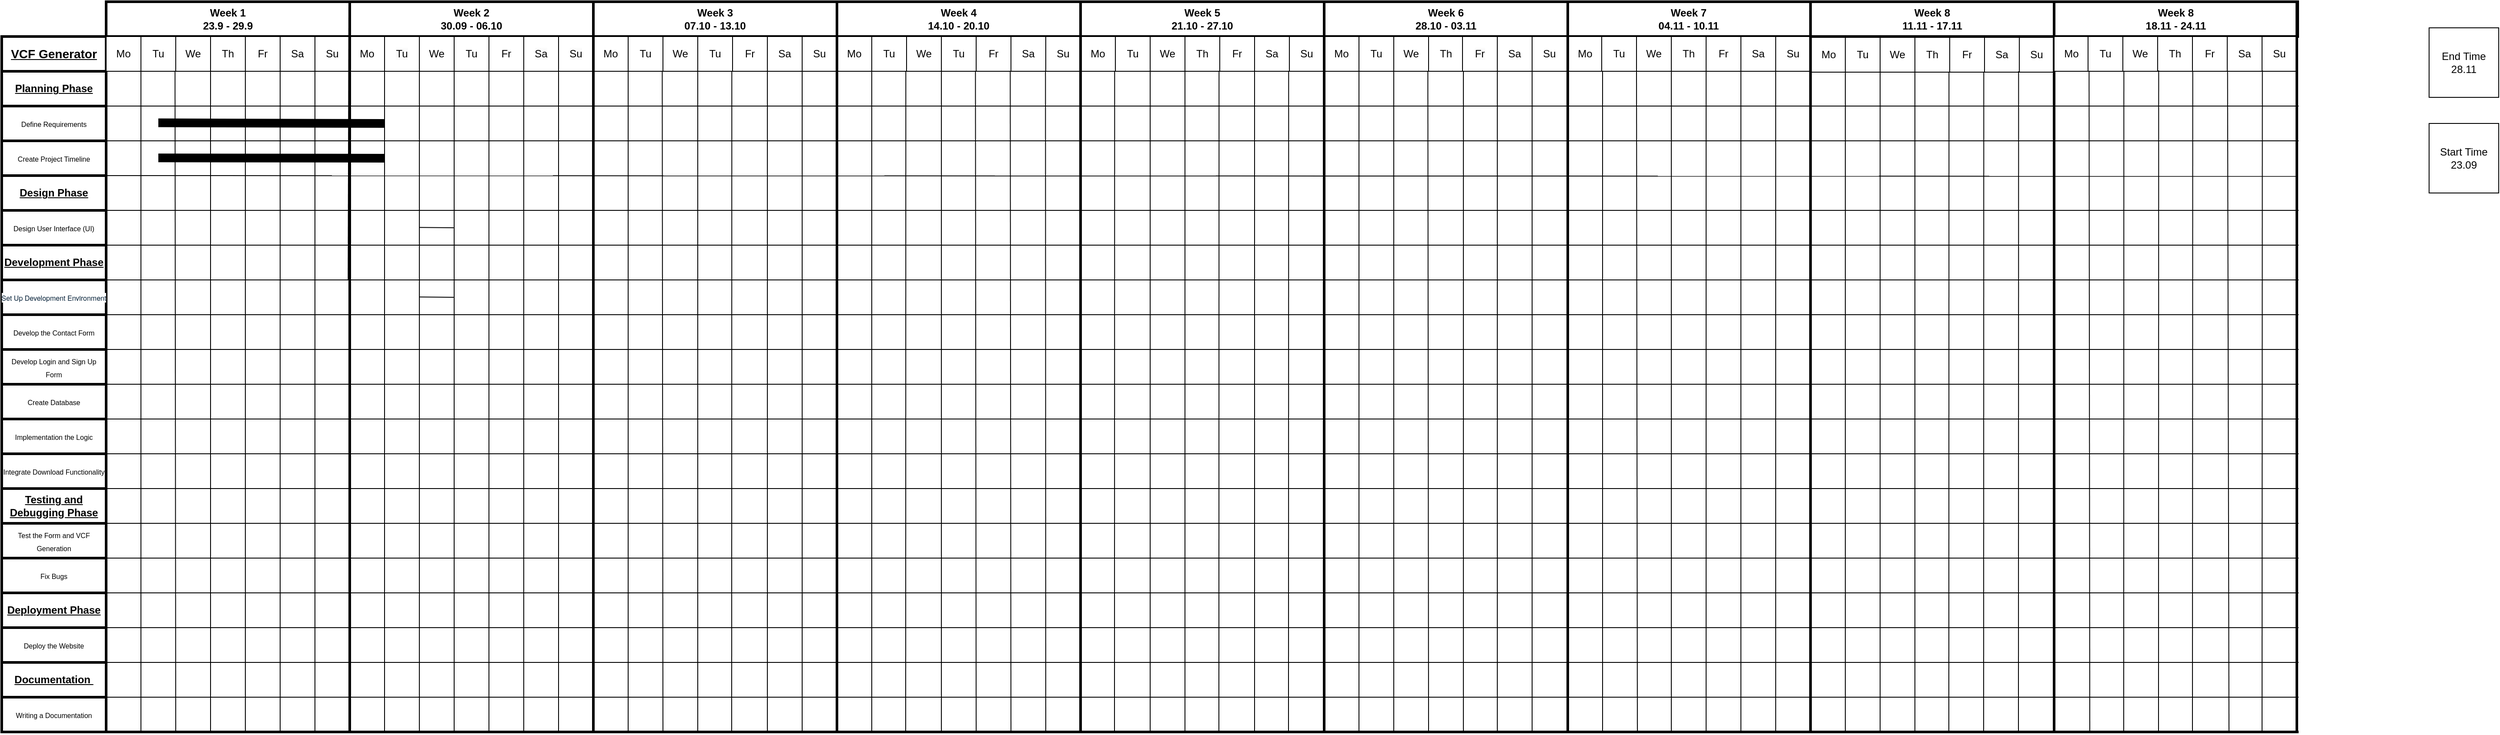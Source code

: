 <mxfile version="24.7.17">
  <diagram name="Seite-1" id="4hVkLUTrtvRtAOiwKSZ2">
    <mxGraphModel dx="1062" dy="578" grid="1" gridSize="10" guides="1" tooltips="1" connect="1" arrows="1" fold="1" page="1" pageScale="1" pageWidth="827" pageHeight="1169" math="0" shadow="0">
      <root>
        <mxCell id="0" />
        <mxCell id="1" parent="0" />
        <mxCell id="9hvRfSDIdng7qgmBZlXO-1" value="&lt;b&gt;&lt;u&gt;&lt;font style=&quot;font-size: 14px;&quot;&gt;VCF Generator&lt;/font&gt;&lt;/u&gt;&lt;/b&gt;" style="rounded=0;whiteSpace=wrap;html=1;strokeWidth=3;" parent="1" vertex="1">
          <mxGeometry x="40" y="120" width="120" height="40" as="geometry" />
        </mxCell>
        <mxCell id="9hvRfSDIdng7qgmBZlXO-2" value="&lt;b&gt;&lt;u&gt;Planning Phase&lt;/u&gt;&lt;/b&gt;" style="rounded=0;whiteSpace=wrap;html=1;strokeWidth=3;" parent="1" vertex="1">
          <mxGeometry x="40" y="160" width="120" height="40" as="geometry" />
        </mxCell>
        <mxCell id="9hvRfSDIdng7qgmBZlXO-3" value="&lt;font style=&quot;font-size: 8px;&quot;&gt;Define Requirements&lt;/font&gt;" style="rounded=0;whiteSpace=wrap;html=1;strokeWidth=3;" parent="1" vertex="1">
          <mxGeometry x="40" y="200" width="120" height="40" as="geometry" />
        </mxCell>
        <mxCell id="9hvRfSDIdng7qgmBZlXO-4" value="&lt;font style=&quot;font-size: 8px;&quot;&gt;Create Project Timeline&lt;/font&gt;" style="rounded=0;whiteSpace=wrap;html=1;strokeWidth=3;" parent="1" vertex="1">
          <mxGeometry x="40" y="240" width="120" height="40" as="geometry" />
        </mxCell>
        <mxCell id="9hvRfSDIdng7qgmBZlXO-7" value="&lt;b&gt;Week 1&lt;/b&gt;&lt;div&gt;&lt;b&gt;23.9 - 29.9&lt;/b&gt;&lt;/div&gt;" style="rounded=0;whiteSpace=wrap;html=1;strokeWidth=3;" parent="1" vertex="1">
          <mxGeometry x="160" y="80" width="280" height="40" as="geometry" />
        </mxCell>
        <mxCell id="9hvRfSDIdng7qgmBZlXO-10" value="Mo" style="rounded=0;whiteSpace=wrap;html=1;" parent="1" vertex="1">
          <mxGeometry x="160" y="120" width="40" height="40" as="geometry" />
        </mxCell>
        <mxCell id="9hvRfSDIdng7qgmBZlXO-13" value="&lt;b&gt;Week 3&lt;/b&gt;&lt;div&gt;&lt;b&gt;07.10 - 13.10&lt;/b&gt;&lt;/div&gt;" style="rounded=0;whiteSpace=wrap;html=1;strokeWidth=3;" parent="1" vertex="1">
          <mxGeometry x="720" y="80" width="280" height="40" as="geometry" />
        </mxCell>
        <mxCell id="9hvRfSDIdng7qgmBZlXO-14" value="&lt;b&gt;Week 2&lt;/b&gt;&lt;div&gt;&lt;b&gt;30.09 - 06.10&lt;/b&gt;&lt;/div&gt;" style="rounded=0;whiteSpace=wrap;html=1;strokeWidth=3;" parent="1" vertex="1">
          <mxGeometry x="440" y="80" width="280" height="40" as="geometry" />
        </mxCell>
        <mxCell id="9hvRfSDIdng7qgmBZlXO-15" value="&lt;b&gt;Week 7&lt;/b&gt;&lt;div&gt;&lt;b&gt;04.11 - 10.11&lt;/b&gt;&lt;/div&gt;" style="rounded=0;whiteSpace=wrap;html=1;strokeWidth=3;" parent="1" vertex="1">
          <mxGeometry x="1839" y="80" width="280" height="40" as="geometry" />
        </mxCell>
        <mxCell id="9hvRfSDIdng7qgmBZlXO-16" value="&lt;b&gt;Week 6&lt;/b&gt;&lt;div&gt;&lt;b&gt;28.10 - 03.11&lt;/b&gt;&lt;/div&gt;" style="rounded=0;whiteSpace=wrap;html=1;strokeWidth=3;" parent="1" vertex="1">
          <mxGeometry x="1560" y="80" width="280" height="40" as="geometry" />
        </mxCell>
        <mxCell id="9hvRfSDIdng7qgmBZlXO-17" value="&lt;b&gt;Week 4&lt;/b&gt;&lt;div&gt;&lt;b&gt;14.10 - 20.10&lt;/b&gt;&lt;/div&gt;" style="rounded=0;whiteSpace=wrap;html=1;strokeWidth=3;" parent="1" vertex="1">
          <mxGeometry x="1000" y="80" width="280" height="40" as="geometry" />
        </mxCell>
        <mxCell id="9hvRfSDIdng7qgmBZlXO-18" value="&lt;b&gt;Week 5&lt;/b&gt;&lt;div&gt;&lt;b&gt;21.10 - 27.10&lt;/b&gt;&lt;/div&gt;" style="rounded=0;whiteSpace=wrap;html=1;strokeWidth=3;" parent="1" vertex="1">
          <mxGeometry x="1280" y="80" width="280" height="40" as="geometry" />
        </mxCell>
        <mxCell id="9hvRfSDIdng7qgmBZlXO-19" value="Tu" style="rounded=0;whiteSpace=wrap;html=1;" parent="1" vertex="1">
          <mxGeometry x="200" y="120" width="40" height="40" as="geometry" />
        </mxCell>
        <mxCell id="9hvRfSDIdng7qgmBZlXO-20" value="Fr" style="rounded=0;whiteSpace=wrap;html=1;" parent="1" vertex="1">
          <mxGeometry x="320" y="120" width="40" height="40" as="geometry" />
        </mxCell>
        <mxCell id="9hvRfSDIdng7qgmBZlXO-21" value="Mo" style="rounded=0;whiteSpace=wrap;html=1;" parent="1" vertex="1">
          <mxGeometry x="440" y="120" width="40" height="40" as="geometry" />
        </mxCell>
        <mxCell id="9hvRfSDIdng7qgmBZlXO-22" value="&lt;span style=&quot;color: rgb(0, 0, 0); font-family: Helvetica; font-size: 12px; font-style: normal; font-variant-ligatures: normal; font-variant-caps: normal; font-weight: 400; letter-spacing: normal; orphans: 2; text-align: center; text-indent: 0px; text-transform: none; widows: 2; word-spacing: 0px; -webkit-text-stroke-width: 0px; white-space: normal; background-color: rgb(251, 251, 251); text-decoration-thickness: initial; text-decoration-style: initial; text-decoration-color: initial; display: inline !important; float: none;&quot;&gt;Tu&lt;/span&gt;" style="rounded=0;whiteSpace=wrap;html=1;" parent="1" vertex="1">
          <mxGeometry x="480" y="120" width="40" height="40" as="geometry" />
        </mxCell>
        <mxCell id="9hvRfSDIdng7qgmBZlXO-23" value="We" style="rounded=0;whiteSpace=wrap;html=1;" parent="1" vertex="1">
          <mxGeometry x="520" y="120" width="40" height="40" as="geometry" />
        </mxCell>
        <mxCell id="9hvRfSDIdng7qgmBZlXO-24" value="Tu" style="rounded=0;whiteSpace=wrap;html=1;" parent="1" vertex="1">
          <mxGeometry x="560" y="120" width="40" height="40" as="geometry" />
        </mxCell>
        <mxCell id="9hvRfSDIdng7qgmBZlXO-25" value="Fr" style="rounded=0;whiteSpace=wrap;html=1;" parent="1" vertex="1">
          <mxGeometry x="600" y="120" width="40" height="40" as="geometry" />
        </mxCell>
        <mxCell id="9hvRfSDIdng7qgmBZlXO-26" value="&lt;span style=&quot;color: rgb(0, 0, 0); font-family: Helvetica; font-size: 12px; font-style: normal; font-variant-ligatures: normal; font-variant-caps: normal; font-weight: 400; letter-spacing: normal; orphans: 2; text-align: center; text-indent: 0px; text-transform: none; widows: 2; word-spacing: 0px; -webkit-text-stroke-width: 0px; white-space: normal; background-color: rgb(251, 251, 251); text-decoration-thickness: initial; text-decoration-style: initial; text-decoration-color: initial; display: inline !important; float: none;&quot;&gt;Sa&lt;/span&gt;" style="rounded=0;whiteSpace=wrap;html=1;" parent="1" vertex="1">
          <mxGeometry x="640" y="120" width="40" height="40" as="geometry" />
        </mxCell>
        <mxCell id="9hvRfSDIdng7qgmBZlXO-27" value="&lt;span style=&quot;color: rgb(0, 0, 0); font-family: Helvetica; font-size: 12px; font-style: normal; font-variant-ligatures: normal; font-variant-caps: normal; font-weight: 400; letter-spacing: normal; orphans: 2; text-align: center; text-indent: 0px; text-transform: none; widows: 2; word-spacing: 0px; -webkit-text-stroke-width: 0px; white-space: normal; background-color: rgb(251, 251, 251); text-decoration-thickness: initial; text-decoration-style: initial; text-decoration-color: initial; display: inline !important; float: none;&quot;&gt;Su&lt;/span&gt;" style="rounded=0;whiteSpace=wrap;html=1;" parent="1" vertex="1">
          <mxGeometry x="680" y="120" width="40" height="40" as="geometry" />
        </mxCell>
        <mxCell id="9hvRfSDIdng7qgmBZlXO-28" value="Mo" style="rounded=0;whiteSpace=wrap;html=1;" parent="1" vertex="1">
          <mxGeometry x="720" y="120" width="40" height="40" as="geometry" />
        </mxCell>
        <mxCell id="9hvRfSDIdng7qgmBZlXO-29" value="We" style="rounded=0;whiteSpace=wrap;html=1;" parent="1" vertex="1">
          <mxGeometry x="800" y="120" width="40" height="40" as="geometry" />
        </mxCell>
        <mxCell id="9hvRfSDIdng7qgmBZlXO-30" value="Tu" style="rounded=0;whiteSpace=wrap;html=1;" parent="1" vertex="1">
          <mxGeometry x="760" y="120" width="40" height="40" as="geometry" />
        </mxCell>
        <mxCell id="9hvRfSDIdng7qgmBZlXO-31" value="Tu" style="rounded=0;whiteSpace=wrap;html=1;" parent="1" vertex="1">
          <mxGeometry x="840" y="120" width="40" height="40" as="geometry" />
        </mxCell>
        <mxCell id="9hvRfSDIdng7qgmBZlXO-32" value="Fr" style="rounded=0;whiteSpace=wrap;html=1;" parent="1" vertex="1">
          <mxGeometry x="880" y="120" width="40" height="40" as="geometry" />
        </mxCell>
        <mxCell id="9hvRfSDIdng7qgmBZlXO-33" value="Sa" style="rounded=0;whiteSpace=wrap;html=1;" parent="1" vertex="1">
          <mxGeometry x="920" y="120" width="40" height="40" as="geometry" />
        </mxCell>
        <mxCell id="9hvRfSDIdng7qgmBZlXO-34" value="Su" style="rounded=0;whiteSpace=wrap;html=1;" parent="1" vertex="1">
          <mxGeometry x="960" y="120" width="40" height="40" as="geometry" />
        </mxCell>
        <mxCell id="9hvRfSDIdng7qgmBZlXO-52" value="Th" style="rounded=0;whiteSpace=wrap;html=1;" parent="1" vertex="1">
          <mxGeometry x="280" y="120" width="40" height="40" as="geometry" />
        </mxCell>
        <mxCell id="9hvRfSDIdng7qgmBZlXO-53" value="We" style="rounded=0;whiteSpace=wrap;html=1;" parent="1" vertex="1">
          <mxGeometry x="240" y="120" width="40" height="40" as="geometry" />
        </mxCell>
        <mxCell id="9hvRfSDIdng7qgmBZlXO-54" value="Sa" style="rounded=0;whiteSpace=wrap;html=1;" parent="1" vertex="1">
          <mxGeometry x="360" y="120" width="40" height="40" as="geometry" />
        </mxCell>
        <mxCell id="9hvRfSDIdng7qgmBZlXO-55" value="Su" style="rounded=0;whiteSpace=wrap;html=1;" parent="1" vertex="1">
          <mxGeometry x="400" y="120" width="40" height="40" as="geometry" />
        </mxCell>
        <mxCell id="9hvRfSDIdng7qgmBZlXO-73" value="Th" style="rounded=0;whiteSpace=wrap;html=1;" parent="1" vertex="1">
          <mxGeometry x="1400" y="120" width="40" height="40" as="geometry" />
        </mxCell>
        <mxCell id="9hvRfSDIdng7qgmBZlXO-74" value="Su" style="rounded=0;whiteSpace=wrap;html=1;" parent="1" vertex="1">
          <mxGeometry x="1520" y="120" width="40" height="40" as="geometry" />
        </mxCell>
        <mxCell id="9hvRfSDIdng7qgmBZlXO-75" value="Mo" style="rounded=0;whiteSpace=wrap;html=1;" parent="1" vertex="1">
          <mxGeometry x="1560" y="120" width="40" height="40" as="geometry" />
        </mxCell>
        <mxCell id="9hvRfSDIdng7qgmBZlXO-76" value="Tu" style="rounded=0;whiteSpace=wrap;html=1;" parent="1" vertex="1">
          <mxGeometry x="1600" y="120" width="40" height="40" as="geometry" />
        </mxCell>
        <mxCell id="9hvRfSDIdng7qgmBZlXO-77" value="We" style="rounded=0;whiteSpace=wrap;html=1;" parent="1" vertex="1">
          <mxGeometry x="1640" y="120" width="40" height="40" as="geometry" />
        </mxCell>
        <mxCell id="9hvRfSDIdng7qgmBZlXO-78" value="Th" style="rounded=0;whiteSpace=wrap;html=1;" parent="1" vertex="1">
          <mxGeometry x="1680" y="120" width="40" height="40" as="geometry" />
        </mxCell>
        <mxCell id="9hvRfSDIdng7qgmBZlXO-79" value="&lt;span style=&quot;color: rgb(0, 0, 0); font-family: Helvetica; font-size: 12px; font-style: normal; font-variant-ligatures: normal; font-variant-caps: normal; font-weight: 400; letter-spacing: normal; orphans: 2; text-align: center; text-indent: 0px; text-transform: none; widows: 2; word-spacing: 0px; -webkit-text-stroke-width: 0px; white-space: normal; background-color: rgb(251, 251, 251); text-decoration-thickness: initial; text-decoration-style: initial; text-decoration-color: initial; display: inline !important; float: none;&quot;&gt;Fr&lt;/span&gt;" style="rounded=0;whiteSpace=wrap;html=1;" parent="1" vertex="1">
          <mxGeometry x="1719" y="120" width="40" height="40" as="geometry" />
        </mxCell>
        <mxCell id="9hvRfSDIdng7qgmBZlXO-80" value="Sa" style="rounded=0;whiteSpace=wrap;html=1;" parent="1" vertex="1">
          <mxGeometry x="1759" y="120" width="40" height="40" as="geometry" />
        </mxCell>
        <mxCell id="9hvRfSDIdng7qgmBZlXO-81" value="Su" style="rounded=0;whiteSpace=wrap;html=1;" parent="1" vertex="1">
          <mxGeometry x="1799" y="120" width="40" height="40" as="geometry" />
        </mxCell>
        <mxCell id="9hvRfSDIdng7qgmBZlXO-82" value="Mo" style="rounded=0;whiteSpace=wrap;html=1;" parent="1" vertex="1">
          <mxGeometry x="1840" y="120" width="40" height="40" as="geometry" />
        </mxCell>
        <mxCell id="9hvRfSDIdng7qgmBZlXO-83" value="Tu" style="rounded=0;whiteSpace=wrap;html=1;" parent="1" vertex="1">
          <mxGeometry x="1879" y="120" width="40" height="40" as="geometry" />
        </mxCell>
        <mxCell id="9hvRfSDIdng7qgmBZlXO-84" value="We" style="rounded=0;whiteSpace=wrap;html=1;" parent="1" vertex="1">
          <mxGeometry x="1919" y="120" width="40" height="40" as="geometry" />
        </mxCell>
        <mxCell id="9hvRfSDIdng7qgmBZlXO-85" value="Th" style="rounded=0;whiteSpace=wrap;html=1;" parent="1" vertex="1">
          <mxGeometry x="1959" y="120" width="40" height="40" as="geometry" />
        </mxCell>
        <mxCell id="9hvRfSDIdng7qgmBZlXO-86" value="Fr" style="rounded=0;whiteSpace=wrap;html=1;" parent="1" vertex="1">
          <mxGeometry x="1999" y="120" width="40" height="40" as="geometry" />
        </mxCell>
        <mxCell id="9hvRfSDIdng7qgmBZlXO-87" value="Sa" style="rounded=0;whiteSpace=wrap;html=1;" parent="1" vertex="1">
          <mxGeometry x="2039" y="120" width="40" height="40" as="geometry" />
        </mxCell>
        <mxCell id="9hvRfSDIdng7qgmBZlXO-88" value="Su" style="rounded=0;whiteSpace=wrap;html=1;" parent="1" vertex="1">
          <mxGeometry x="2079" y="120" width="40" height="40" as="geometry" />
        </mxCell>
        <mxCell id="9hvRfSDIdng7qgmBZlXO-89" value="Mo" style="rounded=0;whiteSpace=wrap;html=1;" parent="1" vertex="1">
          <mxGeometry x="1000" y="120" width="40" height="40" as="geometry" />
        </mxCell>
        <mxCell id="9hvRfSDIdng7qgmBZlXO-90" value="We" style="rounded=0;whiteSpace=wrap;html=1;" parent="1" vertex="1">
          <mxGeometry x="1360" y="120" width="40" height="40" as="geometry" />
        </mxCell>
        <mxCell id="9hvRfSDIdng7qgmBZlXO-91" value="Tu" style="rounded=0;whiteSpace=wrap;html=1;" parent="1" vertex="1">
          <mxGeometry x="1320" y="120" width="40" height="40" as="geometry" />
        </mxCell>
        <mxCell id="9hvRfSDIdng7qgmBZlXO-92" value="Mo" style="rounded=0;whiteSpace=wrap;html=1;" parent="1" vertex="1">
          <mxGeometry x="1280" y="120" width="40" height="40" as="geometry" />
        </mxCell>
        <mxCell id="9hvRfSDIdng7qgmBZlXO-93" value="Su" style="rounded=0;whiteSpace=wrap;html=1;" parent="1" vertex="1">
          <mxGeometry x="1240" y="120" width="40" height="40" as="geometry" />
        </mxCell>
        <mxCell id="9hvRfSDIdng7qgmBZlXO-94" value="Sa" style="rounded=0;whiteSpace=wrap;html=1;" parent="1" vertex="1">
          <mxGeometry x="1200" y="120" width="40" height="40" as="geometry" />
        </mxCell>
        <mxCell id="9hvRfSDIdng7qgmBZlXO-95" value="Fr" style="rounded=0;whiteSpace=wrap;html=1;" parent="1" vertex="1">
          <mxGeometry x="1160" y="120" width="40" height="40" as="geometry" />
        </mxCell>
        <mxCell id="9hvRfSDIdng7qgmBZlXO-96" value="Tu" style="rounded=0;whiteSpace=wrap;html=1;" parent="1" vertex="1">
          <mxGeometry x="1120" y="120" width="40" height="40" as="geometry" />
        </mxCell>
        <mxCell id="9hvRfSDIdng7qgmBZlXO-97" value="We" style="rounded=0;whiteSpace=wrap;html=1;" parent="1" vertex="1">
          <mxGeometry x="1080" y="120" width="40" height="40" as="geometry" />
        </mxCell>
        <mxCell id="9hvRfSDIdng7qgmBZlXO-98" value="Tu" style="rounded=0;whiteSpace=wrap;html=1;" parent="1" vertex="1">
          <mxGeometry x="1040" y="120" width="40" height="40" as="geometry" />
        </mxCell>
        <mxCell id="9hvRfSDIdng7qgmBZlXO-99" value="Fr" style="rounded=0;whiteSpace=wrap;html=1;" parent="1" vertex="1">
          <mxGeometry x="1440" y="120" width="40" height="40" as="geometry" />
        </mxCell>
        <mxCell id="9hvRfSDIdng7qgmBZlXO-100" value="Sa" style="rounded=0;whiteSpace=wrap;html=1;" parent="1" vertex="1">
          <mxGeometry x="1480" y="120" width="40" height="40" as="geometry" />
        </mxCell>
        <mxCell id="9hvRfSDIdng7qgmBZlXO-101" value="" style="endArrow=none;html=1;rounded=0;entryX=0;entryY=1;entryDx=0;entryDy=0;" parent="1" target="9hvRfSDIdng7qgmBZlXO-19" edge="1">
          <mxGeometry width="50" height="50" relative="1" as="geometry">
            <mxPoint x="200" y="920" as="sourcePoint" />
            <mxPoint x="280" y="260" as="targetPoint" />
          </mxGeometry>
        </mxCell>
        <mxCell id="9hvRfSDIdng7qgmBZlXO-102" value="" style="endArrow=none;html=1;rounded=0;entryX=0;entryY=1;entryDx=0;entryDy=0;" parent="1" edge="1">
          <mxGeometry width="50" height="50" relative="1" as="geometry">
            <mxPoint x="640" y="920" as="sourcePoint" />
            <mxPoint x="640" y="160" as="targetPoint" />
          </mxGeometry>
        </mxCell>
        <mxCell id="9hvRfSDIdng7qgmBZlXO-103" value="" style="endArrow=none;html=1;rounded=0;entryX=0;entryY=1;entryDx=0;entryDy=0;" parent="1" edge="1">
          <mxGeometry width="50" height="50" relative="1" as="geometry">
            <mxPoint x="240" y="920" as="sourcePoint" />
            <mxPoint x="239.17" y="160" as="targetPoint" />
          </mxGeometry>
        </mxCell>
        <mxCell id="9hvRfSDIdng7qgmBZlXO-104" value="" style="endArrow=none;html=1;rounded=0;entryX=0;entryY=1;entryDx=0;entryDy=0;" parent="1" edge="1">
          <mxGeometry width="50" height="50" relative="1" as="geometry">
            <mxPoint x="600" y="920" as="sourcePoint" />
            <mxPoint x="600" y="160" as="targetPoint" />
          </mxGeometry>
        </mxCell>
        <mxCell id="9hvRfSDIdng7qgmBZlXO-105" value="" style="endArrow=none;html=1;rounded=0;entryX=0;entryY=1;entryDx=0;entryDy=0;" parent="1" edge="1">
          <mxGeometry width="50" height="50" relative="1" as="geometry">
            <mxPoint x="560" y="920" as="sourcePoint" />
            <mxPoint x="560" y="160" as="targetPoint" />
          </mxGeometry>
        </mxCell>
        <mxCell id="9hvRfSDIdng7qgmBZlXO-106" value="" style="endArrow=none;html=1;rounded=0;entryX=0;entryY=1;entryDx=0;entryDy=0;" parent="1" edge="1">
          <mxGeometry width="50" height="50" relative="1" as="geometry">
            <mxPoint x="520" y="920" as="sourcePoint" />
            <mxPoint x="520" y="160" as="targetPoint" />
          </mxGeometry>
        </mxCell>
        <mxCell id="9hvRfSDIdng7qgmBZlXO-107" value="" style="endArrow=none;html=1;rounded=0;entryX=0;entryY=1;entryDx=0;entryDy=0;" parent="1" edge="1">
          <mxGeometry width="50" height="50" relative="1" as="geometry">
            <mxPoint x="280" y="920" as="sourcePoint" />
            <mxPoint x="280" y="160" as="targetPoint" />
          </mxGeometry>
        </mxCell>
        <mxCell id="9hvRfSDIdng7qgmBZlXO-108" value="" style="endArrow=none;html=1;rounded=0;entryX=0;entryY=1;entryDx=0;entryDy=0;" parent="1" edge="1">
          <mxGeometry width="50" height="50" relative="1" as="geometry">
            <mxPoint x="320" y="920" as="sourcePoint" />
            <mxPoint x="320" y="160" as="targetPoint" />
          </mxGeometry>
        </mxCell>
        <mxCell id="9hvRfSDIdng7qgmBZlXO-109" value="" style="endArrow=none;html=1;rounded=0;entryX=0;entryY=1;entryDx=0;entryDy=0;" parent="1" edge="1">
          <mxGeometry width="50" height="50" relative="1" as="geometry">
            <mxPoint x="360" y="920" as="sourcePoint" />
            <mxPoint x="360" y="160" as="targetPoint" />
          </mxGeometry>
        </mxCell>
        <mxCell id="9hvRfSDIdng7qgmBZlXO-110" value="" style="endArrow=none;html=1;rounded=0;entryX=0;entryY=1;entryDx=0;entryDy=0;" parent="1" edge="1">
          <mxGeometry width="50" height="50" relative="1" as="geometry">
            <mxPoint x="400" y="920" as="sourcePoint" />
            <mxPoint x="400" y="160" as="targetPoint" />
          </mxGeometry>
        </mxCell>
        <mxCell id="9hvRfSDIdng7qgmBZlXO-111" value="" style="endArrow=none;html=1;rounded=0;entryX=0;entryY=0;entryDx=0;entryDy=0;strokeWidth=3;" parent="1" target="9hvRfSDIdng7qgmBZlXO-14" edge="1">
          <mxGeometry width="50" height="50" relative="1" as="geometry">
            <mxPoint x="439.17" y="400" as="sourcePoint" />
            <mxPoint x="439.17" y="160" as="targetPoint" />
          </mxGeometry>
        </mxCell>
        <mxCell id="9hvRfSDIdng7qgmBZlXO-112" value="" style="endArrow=none;html=1;rounded=0;entryX=0;entryY=1;entryDx=0;entryDy=0;" parent="1" edge="1">
          <mxGeometry width="50" height="50" relative="1" as="geometry">
            <mxPoint x="480" y="920" as="sourcePoint" />
            <mxPoint x="480" y="160" as="targetPoint" />
          </mxGeometry>
        </mxCell>
        <mxCell id="9hvRfSDIdng7qgmBZlXO-113" value="" style="endArrow=none;html=1;rounded=0;entryX=0;entryY=1;entryDx=0;entryDy=0;" parent="1" edge="1">
          <mxGeometry width="50" height="50" relative="1" as="geometry">
            <mxPoint x="1040" y="920" as="sourcePoint" />
            <mxPoint x="1040" y="160" as="targetPoint" />
          </mxGeometry>
        </mxCell>
        <mxCell id="9hvRfSDIdng7qgmBZlXO-114" value="" style="endArrow=none;html=1;rounded=0;entryX=0;entryY=1;entryDx=0;entryDy=0;" parent="1" edge="1">
          <mxGeometry width="50" height="50" relative="1" as="geometry">
            <mxPoint x="680" y="920" as="sourcePoint" />
            <mxPoint x="680" y="160" as="targetPoint" />
          </mxGeometry>
        </mxCell>
        <mxCell id="9hvRfSDIdng7qgmBZlXO-115" value="" style="endArrow=none;html=1;rounded=0;entryX=1;entryY=0;entryDx=0;entryDy=0;strokeWidth=3;" parent="1" target="9hvRfSDIdng7qgmBZlXO-14" edge="1">
          <mxGeometry width="50" height="50" relative="1" as="geometry">
            <mxPoint x="720" y="920" as="sourcePoint" />
            <mxPoint x="720" y="160" as="targetPoint" />
          </mxGeometry>
        </mxCell>
        <mxCell id="9hvRfSDIdng7qgmBZlXO-116" value="" style="endArrow=none;html=1;rounded=0;entryX=0;entryY=1;entryDx=0;entryDy=0;" parent="1" edge="1">
          <mxGeometry width="50" height="50" relative="1" as="geometry">
            <mxPoint x="760" y="920" as="sourcePoint" />
            <mxPoint x="760" y="160" as="targetPoint" />
          </mxGeometry>
        </mxCell>
        <mxCell id="9hvRfSDIdng7qgmBZlXO-117" value="" style="endArrow=none;html=1;rounded=0;entryX=0;entryY=1;entryDx=0;entryDy=0;" parent="1" edge="1">
          <mxGeometry width="50" height="50" relative="1" as="geometry">
            <mxPoint x="800" y="920" as="sourcePoint" />
            <mxPoint x="799.17" y="160" as="targetPoint" />
          </mxGeometry>
        </mxCell>
        <mxCell id="9hvRfSDIdng7qgmBZlXO-118" value="" style="endArrow=none;html=1;rounded=0;entryX=0;entryY=1;entryDx=0;entryDy=0;" parent="1" edge="1">
          <mxGeometry width="50" height="50" relative="1" as="geometry">
            <mxPoint x="840" y="920" as="sourcePoint" />
            <mxPoint x="840" y="160" as="targetPoint" />
          </mxGeometry>
        </mxCell>
        <mxCell id="9hvRfSDIdng7qgmBZlXO-119" value="" style="endArrow=none;html=1;rounded=0;entryX=0;entryY=1;entryDx=0;entryDy=0;" parent="1" edge="1">
          <mxGeometry width="50" height="50" relative="1" as="geometry">
            <mxPoint x="879" y="920" as="sourcePoint" />
            <mxPoint x="879.17" y="160" as="targetPoint" />
          </mxGeometry>
        </mxCell>
        <mxCell id="9hvRfSDIdng7qgmBZlXO-120" value="" style="endArrow=none;html=1;rounded=0;entryX=0;entryY=1;entryDx=0;entryDy=0;" parent="1" edge="1">
          <mxGeometry width="50" height="50" relative="1" as="geometry">
            <mxPoint x="920" y="920" as="sourcePoint" />
            <mxPoint x="920" y="160" as="targetPoint" />
          </mxGeometry>
        </mxCell>
        <mxCell id="9hvRfSDIdng7qgmBZlXO-121" value="" style="endArrow=none;html=1;rounded=0;entryX=0;entryY=1;entryDx=0;entryDy=0;" parent="1" edge="1">
          <mxGeometry width="50" height="50" relative="1" as="geometry">
            <mxPoint x="960" y="920" as="sourcePoint" />
            <mxPoint x="960" y="160" as="targetPoint" />
          </mxGeometry>
        </mxCell>
        <mxCell id="9hvRfSDIdng7qgmBZlXO-122" value="" style="endArrow=none;html=1;rounded=0;entryX=0;entryY=0;entryDx=0;entryDy=0;strokeWidth=3;" parent="1" target="9hvRfSDIdng7qgmBZlXO-17" edge="1">
          <mxGeometry width="50" height="50" relative="1" as="geometry">
            <mxPoint x="1000" y="920" as="sourcePoint" />
            <mxPoint x="1000" y="160" as="targetPoint" />
          </mxGeometry>
        </mxCell>
        <mxCell id="9hvRfSDIdng7qgmBZlXO-123" value="" style="endArrow=none;html=1;rounded=0;entryX=0;entryY=1;entryDx=0;entryDy=0;" parent="1" edge="1">
          <mxGeometry width="50" height="50" relative="1" as="geometry">
            <mxPoint x="1319" y="920" as="sourcePoint" />
            <mxPoint x="1319.17" y="160" as="targetPoint" />
          </mxGeometry>
        </mxCell>
        <mxCell id="9hvRfSDIdng7qgmBZlXO-125" value="" style="endArrow=none;html=1;rounded=0;entryX=0;entryY=1;entryDx=0;entryDy=0;" parent="1" edge="1">
          <mxGeometry width="50" height="50" relative="1" as="geometry">
            <mxPoint x="1720" y="920" as="sourcePoint" />
            <mxPoint x="1720" y="160" as="targetPoint" />
          </mxGeometry>
        </mxCell>
        <mxCell id="9hvRfSDIdng7qgmBZlXO-126" value="" style="endArrow=none;html=1;rounded=0;entryX=0;entryY=1;entryDx=0;entryDy=0;" parent="1" edge="1">
          <mxGeometry width="50" height="50" relative="1" as="geometry">
            <mxPoint x="1759" y="920" as="sourcePoint" />
            <mxPoint x="1759" y="160" as="targetPoint" />
          </mxGeometry>
        </mxCell>
        <mxCell id="9hvRfSDIdng7qgmBZlXO-127" value="" style="endArrow=none;html=1;rounded=0;entryX=0;entryY=1;entryDx=0;entryDy=0;" parent="1" edge="1">
          <mxGeometry width="50" height="50" relative="1" as="geometry">
            <mxPoint x="1799" y="920" as="sourcePoint" />
            <mxPoint x="1799" y="160" as="targetPoint" />
          </mxGeometry>
        </mxCell>
        <mxCell id="9hvRfSDIdng7qgmBZlXO-128" value="" style="endArrow=none;html=1;rounded=0;entryX=1;entryY=0;entryDx=0;entryDy=0;strokeWidth=3;" parent="1" target="9hvRfSDIdng7qgmBZlXO-16" edge="1">
          <mxGeometry width="50" height="50" relative="1" as="geometry">
            <mxPoint x="1840" y="920" as="sourcePoint" />
            <mxPoint x="1839.17" y="160" as="targetPoint" />
          </mxGeometry>
        </mxCell>
        <mxCell id="9hvRfSDIdng7qgmBZlXO-129" value="" style="endArrow=none;html=1;rounded=0;entryX=0;entryY=1;entryDx=0;entryDy=0;" parent="1" edge="1">
          <mxGeometry width="50" height="50" relative="1" as="geometry">
            <mxPoint x="1880" y="920" as="sourcePoint" />
            <mxPoint x="1880" y="160" as="targetPoint" />
          </mxGeometry>
        </mxCell>
        <mxCell id="9hvRfSDIdng7qgmBZlXO-130" value="" style="endArrow=none;html=1;rounded=0;entryX=0;entryY=1;entryDx=0;entryDy=0;" parent="1" edge="1">
          <mxGeometry width="50" height="50" relative="1" as="geometry">
            <mxPoint x="1920" y="920" as="sourcePoint" />
            <mxPoint x="1919" y="160" as="targetPoint" />
          </mxGeometry>
        </mxCell>
        <mxCell id="9hvRfSDIdng7qgmBZlXO-131" value="" style="endArrow=none;html=1;rounded=0;entryX=0;entryY=1;entryDx=0;entryDy=0;" parent="1" edge="1">
          <mxGeometry width="50" height="50" relative="1" as="geometry">
            <mxPoint x="1959" y="920" as="sourcePoint" />
            <mxPoint x="1959" y="160" as="targetPoint" />
          </mxGeometry>
        </mxCell>
        <mxCell id="9hvRfSDIdng7qgmBZlXO-132" value="" style="endArrow=none;html=1;rounded=0;entryX=0;entryY=1;entryDx=0;entryDy=0;" parent="1" edge="1">
          <mxGeometry width="50" height="50" relative="1" as="geometry">
            <mxPoint x="1999" y="920" as="sourcePoint" />
            <mxPoint x="1999" y="160" as="targetPoint" />
          </mxGeometry>
        </mxCell>
        <mxCell id="9hvRfSDIdng7qgmBZlXO-133" value="" style="endArrow=none;html=1;rounded=0;entryX=0;entryY=1;entryDx=0;entryDy=0;" parent="1" edge="1">
          <mxGeometry width="50" height="50" relative="1" as="geometry">
            <mxPoint x="2039" y="920" as="sourcePoint" />
            <mxPoint x="2039" y="160" as="targetPoint" />
          </mxGeometry>
        </mxCell>
        <mxCell id="9hvRfSDIdng7qgmBZlXO-134" value="" style="endArrow=none;html=1;rounded=0;entryX=0;entryY=1;entryDx=0;entryDy=0;" parent="1" edge="1">
          <mxGeometry width="50" height="50" relative="1" as="geometry">
            <mxPoint x="2079" y="920" as="sourcePoint" />
            <mxPoint x="2079" y="160" as="targetPoint" />
          </mxGeometry>
        </mxCell>
        <mxCell id="9hvRfSDIdng7qgmBZlXO-135" value="" style="endArrow=none;html=1;rounded=0;entryX=1;entryY=0;entryDx=0;entryDy=0;strokeWidth=3;" parent="1" target="9hvRfSDIdng7qgmBZlXO-15" edge="1">
          <mxGeometry width="50" height="50" relative="1" as="geometry">
            <mxPoint x="2119" y="920" as="sourcePoint" />
            <mxPoint x="2119" y="160" as="targetPoint" />
          </mxGeometry>
        </mxCell>
        <mxCell id="9hvRfSDIdng7qgmBZlXO-136" value="" style="endArrow=none;html=1;rounded=0;entryX=0;entryY=1;entryDx=0;entryDy=0;" parent="1" edge="1">
          <mxGeometry width="50" height="50" relative="1" as="geometry">
            <mxPoint x="1360" y="920" as="sourcePoint" />
            <mxPoint x="1360" y="160" as="targetPoint" />
          </mxGeometry>
        </mxCell>
        <mxCell id="9hvRfSDIdng7qgmBZlXO-137" value="" style="endArrow=none;html=1;rounded=0;entryX=0;entryY=1;entryDx=0;entryDy=0;" parent="1" edge="1">
          <mxGeometry width="50" height="50" relative="1" as="geometry">
            <mxPoint x="1400" y="920" as="sourcePoint" />
            <mxPoint x="1400" y="160" as="targetPoint" />
          </mxGeometry>
        </mxCell>
        <mxCell id="9hvRfSDIdng7qgmBZlXO-138" value="" style="endArrow=none;html=1;rounded=0;entryX=0;entryY=1;entryDx=0;entryDy=0;" parent="1" edge="1">
          <mxGeometry width="50" height="50" relative="1" as="geometry">
            <mxPoint x="1439" y="920" as="sourcePoint" />
            <mxPoint x="1439.17" y="160" as="targetPoint" />
          </mxGeometry>
        </mxCell>
        <mxCell id="9hvRfSDIdng7qgmBZlXO-139" value="" style="endArrow=none;html=1;rounded=0;entryX=0;entryY=1;entryDx=0;entryDy=0;" parent="1" edge="1">
          <mxGeometry width="50" height="50" relative="1" as="geometry">
            <mxPoint x="1480" y="920" as="sourcePoint" />
            <mxPoint x="1480" y="160" as="targetPoint" />
          </mxGeometry>
        </mxCell>
        <mxCell id="9hvRfSDIdng7qgmBZlXO-140" value="" style="endArrow=none;html=1;rounded=0;entryX=0;entryY=1;entryDx=0;entryDy=0;" parent="1" edge="1">
          <mxGeometry width="50" height="50" relative="1" as="geometry">
            <mxPoint x="1519" y="920" as="sourcePoint" />
            <mxPoint x="1519.17" y="160" as="targetPoint" />
          </mxGeometry>
        </mxCell>
        <mxCell id="9hvRfSDIdng7qgmBZlXO-141" value="" style="endArrow=none;html=1;rounded=0;entryX=1;entryY=0;entryDx=0;entryDy=0;strokeWidth=3;" parent="1" target="9hvRfSDIdng7qgmBZlXO-18" edge="1">
          <mxGeometry width="50" height="50" relative="1" as="geometry">
            <mxPoint x="1560" y="920" as="sourcePoint" />
            <mxPoint x="1560" y="160" as="targetPoint" />
          </mxGeometry>
        </mxCell>
        <mxCell id="9hvRfSDIdng7qgmBZlXO-142" value="" style="endArrow=none;html=1;rounded=0;entryX=0;entryY=1;entryDx=0;entryDy=0;" parent="1" edge="1">
          <mxGeometry width="50" height="50" relative="1" as="geometry">
            <mxPoint x="1600" y="920" as="sourcePoint" />
            <mxPoint x="1600" y="160" as="targetPoint" />
          </mxGeometry>
        </mxCell>
        <mxCell id="9hvRfSDIdng7qgmBZlXO-143" value="" style="endArrow=none;html=1;rounded=0;entryX=0;entryY=1;entryDx=0;entryDy=0;" parent="1" edge="1">
          <mxGeometry width="50" height="50" relative="1" as="geometry">
            <mxPoint x="1640" y="920" as="sourcePoint" />
            <mxPoint x="1640" y="160" as="targetPoint" />
          </mxGeometry>
        </mxCell>
        <mxCell id="9hvRfSDIdng7qgmBZlXO-144" value="" style="endArrow=none;html=1;rounded=0;entryX=0;entryY=1;entryDx=0;entryDy=0;" parent="1" edge="1">
          <mxGeometry width="50" height="50" relative="1" as="geometry">
            <mxPoint x="1680" y="920" as="sourcePoint" />
            <mxPoint x="1679.17" y="160" as="targetPoint" />
          </mxGeometry>
        </mxCell>
        <mxCell id="9hvRfSDIdng7qgmBZlXO-145" value="" style="endArrow=none;html=1;rounded=0;entryX=0;entryY=1;entryDx=0;entryDy=0;" parent="1" edge="1">
          <mxGeometry width="50" height="50" relative="1" as="geometry">
            <mxPoint x="1240" y="920" as="sourcePoint" />
            <mxPoint x="1239.67" y="160" as="targetPoint" />
          </mxGeometry>
        </mxCell>
        <mxCell id="9hvRfSDIdng7qgmBZlXO-146" value="" style="endArrow=none;html=1;rounded=0;entryX=0;entryY=1;entryDx=0;entryDy=0;" parent="1" edge="1">
          <mxGeometry width="50" height="50" relative="1" as="geometry">
            <mxPoint x="1200" y="920" as="sourcePoint" />
            <mxPoint x="1199.17" y="160" as="targetPoint" />
          </mxGeometry>
        </mxCell>
        <mxCell id="9hvRfSDIdng7qgmBZlXO-147" value="" style="endArrow=none;html=1;rounded=0;entryX=0;entryY=1;entryDx=0;entryDy=0;" parent="1" edge="1">
          <mxGeometry width="50" height="50" relative="1" as="geometry">
            <mxPoint x="1160" y="920" as="sourcePoint" />
            <mxPoint x="1159.17" y="160" as="targetPoint" />
          </mxGeometry>
        </mxCell>
        <mxCell id="9hvRfSDIdng7qgmBZlXO-148" value="" style="endArrow=none;html=1;rounded=0;entryX=0;entryY=1;entryDx=0;entryDy=0;" parent="1" edge="1">
          <mxGeometry width="50" height="50" relative="1" as="geometry">
            <mxPoint x="1120" y="920" as="sourcePoint" />
            <mxPoint x="1120" y="160" as="targetPoint" />
          </mxGeometry>
        </mxCell>
        <mxCell id="9hvRfSDIdng7qgmBZlXO-149" value="" style="endArrow=none;html=1;rounded=0;entryX=0;entryY=1;entryDx=0;entryDy=0;" parent="1" edge="1">
          <mxGeometry width="50" height="50" relative="1" as="geometry">
            <mxPoint x="1079" y="920" as="sourcePoint" />
            <mxPoint x="1079.17" y="160" as="targetPoint" />
          </mxGeometry>
        </mxCell>
        <mxCell id="9hvRfSDIdng7qgmBZlXO-150" value="" style="endArrow=none;html=1;rounded=0;entryX=0;entryY=0;entryDx=0;entryDy=0;strokeWidth=3;" parent="1" target="9hvRfSDIdng7qgmBZlXO-18" edge="1">
          <mxGeometry width="50" height="50" relative="1" as="geometry">
            <mxPoint x="1280" y="400" as="sourcePoint" />
            <mxPoint x="1280" y="160" as="targetPoint" />
          </mxGeometry>
        </mxCell>
        <mxCell id="9hvRfSDIdng7qgmBZlXO-151" value="&lt;b&gt;Week 8&lt;/b&gt;&lt;div&gt;&lt;b&gt;11.11 - 17.11&lt;/b&gt;&lt;/div&gt;" style="rounded=0;whiteSpace=wrap;html=1;strokeWidth=3;" parent="1" vertex="1">
          <mxGeometry x="2119" y="80" width="280" height="40" as="geometry" />
        </mxCell>
        <mxCell id="9hvRfSDIdng7qgmBZlXO-152" value="Mo" style="rounded=0;whiteSpace=wrap;html=1;" parent="1" vertex="1">
          <mxGeometry x="2120" y="121" width="40" height="40" as="geometry" />
        </mxCell>
        <mxCell id="9hvRfSDIdng7qgmBZlXO-153" value="Tu" style="rounded=0;whiteSpace=wrap;html=1;" parent="1" vertex="1">
          <mxGeometry x="2159" y="121" width="40" height="40" as="geometry" />
        </mxCell>
        <mxCell id="9hvRfSDIdng7qgmBZlXO-154" value="Th" style="rounded=0;whiteSpace=wrap;html=1;" parent="1" vertex="1">
          <mxGeometry x="2239" y="121" width="40" height="40" as="geometry" />
        </mxCell>
        <mxCell id="9hvRfSDIdng7qgmBZlXO-155" value="Fr" style="rounded=0;whiteSpace=wrap;html=1;" parent="1" vertex="1">
          <mxGeometry x="2279" y="121" width="40" height="40" as="geometry" />
        </mxCell>
        <mxCell id="9hvRfSDIdng7qgmBZlXO-156" value="Sa" style="rounded=0;whiteSpace=wrap;html=1;" parent="1" vertex="1">
          <mxGeometry x="2319" y="121" width="40" height="40" as="geometry" />
        </mxCell>
        <mxCell id="9hvRfSDIdng7qgmBZlXO-157" value="Su" style="rounded=0;whiteSpace=wrap;html=1;" parent="1" vertex="1">
          <mxGeometry x="2359" y="121" width="40" height="40" as="geometry" />
        </mxCell>
        <mxCell id="9hvRfSDIdng7qgmBZlXO-158" value="We" style="rounded=0;whiteSpace=wrap;html=1;" parent="1" vertex="1">
          <mxGeometry x="2199" y="121" width="40" height="40" as="geometry" />
        </mxCell>
        <mxCell id="9hvRfSDIdng7qgmBZlXO-159" value="" style="endArrow=none;html=1;rounded=0;entryX=1;entryY=0;entryDx=0;entryDy=0;strokeWidth=3;" parent="1" edge="1">
          <mxGeometry width="50" height="50" relative="1" as="geometry">
            <mxPoint x="2399" y="920" as="sourcePoint" />
            <mxPoint x="2399" y="80" as="targetPoint" />
          </mxGeometry>
        </mxCell>
        <mxCell id="9hvRfSDIdng7qgmBZlXO-160" value="" style="endArrow=none;html=1;rounded=0;entryX=0;entryY=1;entryDx=0;entryDy=0;" parent="1" edge="1">
          <mxGeometry width="50" height="50" relative="1" as="geometry">
            <mxPoint x="2199" y="920" as="sourcePoint" />
            <mxPoint x="2199" y="161" as="targetPoint" />
          </mxGeometry>
        </mxCell>
        <mxCell id="9hvRfSDIdng7qgmBZlXO-161" value="" style="endArrow=none;html=1;rounded=0;entryX=0;entryY=1;entryDx=0;entryDy=0;" parent="1" edge="1">
          <mxGeometry width="50" height="50" relative="1" as="geometry">
            <mxPoint x="2239" y="920" as="sourcePoint" />
            <mxPoint x="2239" y="161" as="targetPoint" />
          </mxGeometry>
        </mxCell>
        <mxCell id="9hvRfSDIdng7qgmBZlXO-162" value="" style="endArrow=none;html=1;rounded=0;entryX=0;entryY=1;entryDx=0;entryDy=0;" parent="1" edge="1">
          <mxGeometry width="50" height="50" relative="1" as="geometry">
            <mxPoint x="2278" y="920" as="sourcePoint" />
            <mxPoint x="2278.17" y="161" as="targetPoint" />
          </mxGeometry>
        </mxCell>
        <mxCell id="9hvRfSDIdng7qgmBZlXO-163" value="" style="endArrow=none;html=1;rounded=0;entryX=0;entryY=1;entryDx=0;entryDy=0;" parent="1" edge="1">
          <mxGeometry width="50" height="50" relative="1" as="geometry">
            <mxPoint x="2318" y="920" as="sourcePoint" />
            <mxPoint x="2318.17" y="161" as="targetPoint" />
          </mxGeometry>
        </mxCell>
        <mxCell id="9hvRfSDIdng7qgmBZlXO-164" value="" style="endArrow=none;html=1;rounded=0;entryX=0;entryY=1;entryDx=0;entryDy=0;" parent="1" edge="1">
          <mxGeometry width="50" height="50" relative="1" as="geometry">
            <mxPoint x="2358" y="920" as="sourcePoint" />
            <mxPoint x="2358.17" y="160" as="targetPoint" />
          </mxGeometry>
        </mxCell>
        <mxCell id="9hvRfSDIdng7qgmBZlXO-165" value="" style="endArrow=none;html=1;rounded=0;entryX=0;entryY=1;entryDx=0;entryDy=0;" parent="1" edge="1">
          <mxGeometry width="50" height="50" relative="1" as="geometry">
            <mxPoint x="2159" y="920" as="sourcePoint" />
            <mxPoint x="2159" y="161" as="targetPoint" />
          </mxGeometry>
        </mxCell>
        <mxCell id="dcgGMV82aTt8_ZV59tZ3-1" value="&lt;b&gt;Week 8&lt;/b&gt;&lt;div&gt;&lt;b&gt;18.11 - 24.11&lt;/b&gt;&lt;/div&gt;" style="rounded=0;whiteSpace=wrap;html=1;strokeWidth=3;" vertex="1" parent="1">
          <mxGeometry x="2399" y="80" width="280" height="40" as="geometry" />
        </mxCell>
        <mxCell id="dcgGMV82aTt8_ZV59tZ3-2" value="Mo" style="rounded=0;whiteSpace=wrap;html=1;" vertex="1" parent="1">
          <mxGeometry x="2399" y="120" width="40" height="40" as="geometry" />
        </mxCell>
        <mxCell id="dcgGMV82aTt8_ZV59tZ3-3" value="Tu" style="rounded=0;whiteSpace=wrap;html=1;" vertex="1" parent="1">
          <mxGeometry x="2438" y="120" width="40" height="40" as="geometry" />
        </mxCell>
        <mxCell id="dcgGMV82aTt8_ZV59tZ3-4" value="Th" style="rounded=0;whiteSpace=wrap;html=1;" vertex="1" parent="1">
          <mxGeometry x="2518" y="120" width="40" height="40" as="geometry" />
        </mxCell>
        <mxCell id="dcgGMV82aTt8_ZV59tZ3-5" value="Fr" style="rounded=0;whiteSpace=wrap;html=1;" vertex="1" parent="1">
          <mxGeometry x="2558" y="120" width="40" height="40" as="geometry" />
        </mxCell>
        <mxCell id="dcgGMV82aTt8_ZV59tZ3-6" value="Sa" style="rounded=0;whiteSpace=wrap;html=1;" vertex="1" parent="1">
          <mxGeometry x="2598" y="120" width="40" height="40" as="geometry" />
        </mxCell>
        <mxCell id="dcgGMV82aTt8_ZV59tZ3-7" value="Su" style="rounded=0;whiteSpace=wrap;html=1;" vertex="1" parent="1">
          <mxGeometry x="2638" y="120" width="40" height="40" as="geometry" />
        </mxCell>
        <mxCell id="dcgGMV82aTt8_ZV59tZ3-8" value="We" style="rounded=0;whiteSpace=wrap;html=1;" vertex="1" parent="1">
          <mxGeometry x="2478" y="120" width="40" height="40" as="geometry" />
        </mxCell>
        <mxCell id="dcgGMV82aTt8_ZV59tZ3-10" value="" style="endArrow=none;html=1;rounded=0;entryX=1;entryY=0;entryDx=0;entryDy=0;strokeWidth=3;" edge="1" parent="1">
          <mxGeometry width="50" height="50" relative="1" as="geometry">
            <mxPoint x="2678" y="920" as="sourcePoint" />
            <mxPoint x="2678" y="80" as="targetPoint" />
          </mxGeometry>
        </mxCell>
        <mxCell id="dcgGMV82aTt8_ZV59tZ3-11" value="" style="endArrow=none;html=1;rounded=0;entryX=0;entryY=1;entryDx=0;entryDy=0;" edge="1" parent="1">
          <mxGeometry width="50" height="50" relative="1" as="geometry">
            <mxPoint x="2479" y="920" as="sourcePoint" />
            <mxPoint x="2479.18" y="160" as="targetPoint" />
          </mxGeometry>
        </mxCell>
        <mxCell id="dcgGMV82aTt8_ZV59tZ3-12" value="" style="endArrow=none;html=1;rounded=0;entryX=0;entryY=1;entryDx=0;entryDy=0;" edge="1" parent="1">
          <mxGeometry width="50" height="50" relative="1" as="geometry">
            <mxPoint x="2519" y="920" as="sourcePoint" />
            <mxPoint x="2519.18" y="159" as="targetPoint" />
          </mxGeometry>
        </mxCell>
        <mxCell id="dcgGMV82aTt8_ZV59tZ3-13" value="" style="endArrow=none;html=1;rounded=0;entryX=0;entryY=1;entryDx=0;entryDy=0;" edge="1" parent="1">
          <mxGeometry width="50" height="50" relative="1" as="geometry">
            <mxPoint x="2558" y="920" as="sourcePoint" />
            <mxPoint x="2558.35" y="160" as="targetPoint" />
          </mxGeometry>
        </mxCell>
        <mxCell id="dcgGMV82aTt8_ZV59tZ3-14" value="" style="endArrow=none;html=1;rounded=0;entryX=0;entryY=1;entryDx=0;entryDy=0;" edge="1" parent="1">
          <mxGeometry width="50" height="50" relative="1" as="geometry">
            <mxPoint x="2600" y="920" as="sourcePoint" />
            <mxPoint x="2598.35" y="160" as="targetPoint" />
          </mxGeometry>
        </mxCell>
        <mxCell id="dcgGMV82aTt8_ZV59tZ3-15" value="" style="endArrow=none;html=1;rounded=0;entryX=0;entryY=1;entryDx=0;entryDy=0;" edge="1" parent="1">
          <mxGeometry width="50" height="50" relative="1" as="geometry">
            <mxPoint x="2638" y="920" as="sourcePoint" />
            <mxPoint x="2638.35" y="159" as="targetPoint" />
          </mxGeometry>
        </mxCell>
        <mxCell id="dcgGMV82aTt8_ZV59tZ3-16" value="" style="endArrow=none;html=1;rounded=0;entryX=0;entryY=1;entryDx=0;entryDy=0;" edge="1" parent="1">
          <mxGeometry width="50" height="50" relative="1" as="geometry">
            <mxPoint x="2440" y="920" as="sourcePoint" />
            <mxPoint x="2439.18" y="160" as="targetPoint" />
          </mxGeometry>
        </mxCell>
        <mxCell id="dcgGMV82aTt8_ZV59tZ3-17" value="&lt;b&gt;&lt;u&gt;Design Phase&lt;/u&gt;&lt;/b&gt;" style="rounded=0;whiteSpace=wrap;html=1;strokeWidth=3;" vertex="1" parent="1">
          <mxGeometry x="40" y="280" width="120" height="40" as="geometry" />
        </mxCell>
        <mxCell id="dcgGMV82aTt8_ZV59tZ3-18" value="&lt;b&gt;&lt;u&gt;Development Phase&lt;/u&gt;&lt;/b&gt;" style="rounded=0;whiteSpace=wrap;html=1;strokeWidth=3;" vertex="1" parent="1">
          <mxGeometry x="40" y="360" width="120" height="40" as="geometry" />
        </mxCell>
        <mxCell id="dcgGMV82aTt8_ZV59tZ3-19" value="&lt;b&gt;&lt;u&gt;Testing and Debugging Phase&lt;/u&gt;&lt;/b&gt;" style="rounded=0;whiteSpace=wrap;html=1;strokeWidth=3;" vertex="1" parent="1">
          <mxGeometry x="40" y="640" width="120" height="40" as="geometry" />
        </mxCell>
        <mxCell id="dcgGMV82aTt8_ZV59tZ3-20" value="&lt;b&gt;&lt;u&gt;Deployment Phase&lt;/u&gt;&lt;/b&gt;" style="rounded=0;whiteSpace=wrap;html=1;strokeWidth=3;" vertex="1" parent="1">
          <mxGeometry x="40" y="760" width="120" height="40" as="geometry" />
        </mxCell>
        <mxCell id="dcgGMV82aTt8_ZV59tZ3-21" value="&lt;b&gt;&lt;u&gt;Documentation&amp;nbsp;&lt;/u&gt;&lt;/b&gt;" style="rounded=0;whiteSpace=wrap;html=1;strokeWidth=3;" vertex="1" parent="1">
          <mxGeometry x="40" y="840" width="120" height="40" as="geometry" />
        </mxCell>
        <mxCell id="dcgGMV82aTt8_ZV59tZ3-22" value="&lt;font style=&quot;font-size: 8px;&quot;&gt;Design User Interface (UI)&lt;/font&gt;" style="rounded=0;whiteSpace=wrap;html=1;strokeWidth=3;" vertex="1" parent="1">
          <mxGeometry x="40" y="320" width="120" height="40" as="geometry" />
        </mxCell>
        <mxCell id="dcgGMV82aTt8_ZV59tZ3-24" value="&lt;font style=&quot;font-size: 8px;&quot;&gt;Test the Form and VCF Generation&lt;/font&gt;" style="rounded=0;whiteSpace=wrap;html=1;strokeWidth=3;" vertex="1" parent="1">
          <mxGeometry x="40" y="680" width="120" height="40" as="geometry" />
        </mxCell>
        <mxCell id="dcgGMV82aTt8_ZV59tZ3-25" value="&lt;font style=&quot;font-size: 8px;&quot;&gt;Fix Bugs&lt;/font&gt;" style="rounded=0;whiteSpace=wrap;html=1;strokeWidth=3;" vertex="1" parent="1">
          <mxGeometry x="40" y="720" width="120" height="40" as="geometry" />
        </mxCell>
        <mxCell id="dcgGMV82aTt8_ZV59tZ3-26" value="&lt;font style=&quot;font-size: 8px;&quot;&gt;Develop Login and Sign Up Form&lt;/font&gt;" style="rounded=0;whiteSpace=wrap;html=1;strokeWidth=3;" vertex="1" parent="1">
          <mxGeometry x="40" y="480" width="120" height="40" as="geometry" />
        </mxCell>
        <mxCell id="dcgGMV82aTt8_ZV59tZ3-27" value="&lt;div&gt;&lt;span style=&quot;color: rgb(0, 29, 53); font-family: &amp;quot;Google Sans&amp;quot;, &amp;quot;Helvetica Neue&amp;quot;, Arial, sans-serif-medium, sans-serif; text-align: left; text-wrap: nowrap; background-color: rgb(255, 255, 255); font-size: 8px;&quot;&gt;Set Up Development Environment&lt;/span&gt;&lt;/div&gt;" style="rounded=0;whiteSpace=wrap;html=1;strokeWidth=3;" vertex="1" parent="1">
          <mxGeometry x="40" y="400" width="120" height="40" as="geometry" />
        </mxCell>
        <mxCell id="dcgGMV82aTt8_ZV59tZ3-28" value="&lt;font style=&quot;font-size: 8px;&quot;&gt;Create Database&lt;/font&gt;" style="rounded=0;whiteSpace=wrap;html=1;strokeWidth=3;" vertex="1" parent="1">
          <mxGeometry x="40" y="520" width="120" height="40" as="geometry" />
        </mxCell>
        <mxCell id="dcgGMV82aTt8_ZV59tZ3-29" value="&lt;font style=&quot;font-size: 8px;&quot;&gt;Integrate Download Functionality&lt;/font&gt;" style="rounded=0;whiteSpace=wrap;html=1;strokeWidth=3;" vertex="1" parent="1">
          <mxGeometry x="40" y="600" width="120" height="40" as="geometry" />
        </mxCell>
        <mxCell id="dcgGMV82aTt8_ZV59tZ3-30" value="&lt;font style=&quot;font-size: 8px;&quot;&gt;Develop the Contact Form&lt;/font&gt;" style="rounded=0;whiteSpace=wrap;html=1;strokeWidth=3;" vertex="1" parent="1">
          <mxGeometry x="40" y="440" width="120" height="40" as="geometry" />
        </mxCell>
        <mxCell id="dcgGMV82aTt8_ZV59tZ3-31" value="&lt;font style=&quot;font-size: 8px;&quot;&gt;Implementation the Logic&lt;/font&gt;" style="rounded=0;whiteSpace=wrap;html=1;strokeWidth=3;" vertex="1" parent="1">
          <mxGeometry x="40" y="560" width="120" height="40" as="geometry" />
        </mxCell>
        <mxCell id="dcgGMV82aTt8_ZV59tZ3-35" value="&lt;font style=&quot;font-size: 8px;&quot;&gt;Writing a Documentation&lt;/font&gt;" style="rounded=0;whiteSpace=wrap;html=1;strokeWidth=3;" vertex="1" parent="1">
          <mxGeometry x="40" y="880" width="120" height="40" as="geometry" />
        </mxCell>
        <mxCell id="dcgGMV82aTt8_ZV59tZ3-36" value="&lt;font style=&quot;font-size: 8px;&quot;&gt;Deploy the Website&lt;/font&gt;" style="rounded=0;whiteSpace=wrap;html=1;strokeWidth=3;" vertex="1" parent="1">
          <mxGeometry x="40" y="800" width="120" height="40" as="geometry" />
        </mxCell>
        <mxCell id="dcgGMV82aTt8_ZV59tZ3-37" value="" style="endArrow=none;html=1;rounded=0;entryX=0;entryY=0;entryDx=0;entryDy=0;strokeWidth=3;" edge="1" parent="1" target="9hvRfSDIdng7qgmBZlXO-18">
          <mxGeometry width="50" height="50" relative="1" as="geometry">
            <mxPoint x="1280" y="920" as="sourcePoint" />
            <mxPoint x="1280" y="80" as="targetPoint" />
          </mxGeometry>
        </mxCell>
        <mxCell id="dcgGMV82aTt8_ZV59tZ3-38" value="" style="endArrow=none;html=1;rounded=0;entryX=0;entryY=0;entryDx=0;entryDy=0;strokeWidth=3;" edge="1" parent="1" target="9hvRfSDIdng7qgmBZlXO-14">
          <mxGeometry width="50" height="50" relative="1" as="geometry">
            <mxPoint x="440" y="920" as="sourcePoint" />
            <mxPoint x="440" y="80" as="targetPoint" />
          </mxGeometry>
        </mxCell>
        <mxCell id="dcgGMV82aTt8_ZV59tZ3-39" value="" style="endArrow=none;html=1;rounded=0;" edge="1" parent="1">
          <mxGeometry width="50" height="50" relative="1" as="geometry">
            <mxPoint x="160" y="240" as="sourcePoint" />
            <mxPoint x="2680" y="240" as="targetPoint" />
          </mxGeometry>
        </mxCell>
        <mxCell id="dcgGMV82aTt8_ZV59tZ3-41" value="" style="endArrow=none;html=1;rounded=0;" edge="1" parent="1">
          <mxGeometry width="50" height="50" relative="1" as="geometry">
            <mxPoint x="160" y="200" as="sourcePoint" />
            <mxPoint x="2680" y="200" as="targetPoint" />
          </mxGeometry>
        </mxCell>
        <mxCell id="dcgGMV82aTt8_ZV59tZ3-42" value="" style="endArrow=none;html=1;rounded=0;" edge="1" parent="1">
          <mxGeometry width="50" height="50" relative="1" as="geometry">
            <mxPoint x="158" y="280" as="sourcePoint" />
            <mxPoint x="2678" y="280.8" as="targetPoint" />
          </mxGeometry>
        </mxCell>
        <mxCell id="dcgGMV82aTt8_ZV59tZ3-43" value="" style="endArrow=none;html=1;rounded=0;" edge="1" parent="1">
          <mxGeometry width="50" height="50" relative="1" as="geometry">
            <mxPoint x="159" y="360" as="sourcePoint" />
            <mxPoint x="2680" y="360" as="targetPoint" />
          </mxGeometry>
        </mxCell>
        <mxCell id="dcgGMV82aTt8_ZV59tZ3-44" value="" style="endArrow=none;html=1;rounded=0;" edge="1" parent="1">
          <mxGeometry width="50" height="50" relative="1" as="geometry">
            <mxPoint x="150" y="320" as="sourcePoint" />
            <mxPoint x="2680" y="320" as="targetPoint" />
          </mxGeometry>
        </mxCell>
        <mxCell id="dcgGMV82aTt8_ZV59tZ3-45" value="" style="endArrow=none;html=1;rounded=0;" edge="1" parent="1">
          <mxGeometry width="50" height="50" relative="1" as="geometry">
            <mxPoint x="160" y="400" as="sourcePoint" />
            <mxPoint x="2680" y="400" as="targetPoint" />
          </mxGeometry>
        </mxCell>
        <mxCell id="dcgGMV82aTt8_ZV59tZ3-46" value="" style="endArrow=none;html=1;rounded=0;" edge="1" parent="1">
          <mxGeometry width="50" height="50" relative="1" as="geometry">
            <mxPoint x="160" y="440" as="sourcePoint" />
            <mxPoint x="2680" y="440" as="targetPoint" />
          </mxGeometry>
        </mxCell>
        <mxCell id="dcgGMV82aTt8_ZV59tZ3-47" value="" style="endArrow=none;html=1;rounded=0;" edge="1" parent="1">
          <mxGeometry width="50" height="50" relative="1" as="geometry">
            <mxPoint x="159" y="480" as="sourcePoint" />
            <mxPoint x="2680" y="480" as="targetPoint" />
          </mxGeometry>
        </mxCell>
        <mxCell id="dcgGMV82aTt8_ZV59tZ3-48" value="" style="endArrow=none;html=1;rounded=0;" edge="1" parent="1">
          <mxGeometry width="50" height="50" relative="1" as="geometry">
            <mxPoint x="150" y="600" as="sourcePoint" />
            <mxPoint x="2680" y="600" as="targetPoint" />
          </mxGeometry>
        </mxCell>
        <mxCell id="dcgGMV82aTt8_ZV59tZ3-49" value="" style="endArrow=none;html=1;rounded=0;" edge="1" parent="1">
          <mxGeometry width="50" height="50" relative="1" as="geometry">
            <mxPoint x="160" y="560" as="sourcePoint" />
            <mxPoint x="2680" y="560" as="targetPoint" />
          </mxGeometry>
        </mxCell>
        <mxCell id="dcgGMV82aTt8_ZV59tZ3-50" value="" style="endArrow=none;html=1;rounded=0;" edge="1" parent="1">
          <mxGeometry width="50" height="50" relative="1" as="geometry">
            <mxPoint x="159" y="680" as="sourcePoint" />
            <mxPoint x="2680" y="680" as="targetPoint" />
          </mxGeometry>
        </mxCell>
        <mxCell id="dcgGMV82aTt8_ZV59tZ3-51" value="" style="endArrow=none;html=1;rounded=0;" edge="1" parent="1">
          <mxGeometry width="50" height="50" relative="1" as="geometry">
            <mxPoint x="160" y="640" as="sourcePoint" />
            <mxPoint x="2680" y="640" as="targetPoint" />
          </mxGeometry>
        </mxCell>
        <mxCell id="dcgGMV82aTt8_ZV59tZ3-52" value="" style="endArrow=none;html=1;rounded=0;" edge="1" parent="1">
          <mxGeometry width="50" height="50" relative="1" as="geometry">
            <mxPoint x="159" y="720" as="sourcePoint" />
            <mxPoint x="2680" y="720" as="targetPoint" />
          </mxGeometry>
        </mxCell>
        <mxCell id="dcgGMV82aTt8_ZV59tZ3-53" value="" style="endArrow=none;html=1;rounded=0;" edge="1" parent="1">
          <mxGeometry width="50" height="50" relative="1" as="geometry">
            <mxPoint x="150" y="760" as="sourcePoint" />
            <mxPoint x="2680" y="760" as="targetPoint" />
          </mxGeometry>
        </mxCell>
        <mxCell id="dcgGMV82aTt8_ZV59tZ3-54" value="" style="endArrow=none;html=1;rounded=0;" edge="1" parent="1">
          <mxGeometry width="50" height="50" relative="1" as="geometry">
            <mxPoint x="159" y="800" as="sourcePoint" />
            <mxPoint x="2680" y="800" as="targetPoint" />
          </mxGeometry>
        </mxCell>
        <mxCell id="dcgGMV82aTt8_ZV59tZ3-55" value="" style="endArrow=none;html=1;rounded=0;" edge="1" parent="1">
          <mxGeometry width="50" height="50" relative="1" as="geometry">
            <mxPoint x="159" y="520" as="sourcePoint" />
            <mxPoint x="2680" y="520" as="targetPoint" />
          </mxGeometry>
        </mxCell>
        <mxCell id="dcgGMV82aTt8_ZV59tZ3-56" value="" style="endArrow=none;html=1;rounded=0;" edge="1" parent="1">
          <mxGeometry width="50" height="50" relative="1" as="geometry">
            <mxPoint x="159" y="880" as="sourcePoint" />
            <mxPoint x="2680" y="880" as="targetPoint" />
          </mxGeometry>
        </mxCell>
        <mxCell id="dcgGMV82aTt8_ZV59tZ3-57" value="" style="endArrow=none;html=1;rounded=0;" edge="1" parent="1">
          <mxGeometry width="50" height="50" relative="1" as="geometry">
            <mxPoint x="159" y="840" as="sourcePoint" />
            <mxPoint x="2680" y="840" as="targetPoint" />
          </mxGeometry>
        </mxCell>
        <mxCell id="dcgGMV82aTt8_ZV59tZ3-58" value="" style="endArrow=none;html=1;rounded=0;strokeWidth=3;" edge="1" parent="1">
          <mxGeometry width="50" height="50" relative="1" as="geometry">
            <mxPoint x="160" y="920" as="sourcePoint" />
            <mxPoint x="2680" y="920" as="targetPoint" />
          </mxGeometry>
        </mxCell>
        <mxCell id="dcgGMV82aTt8_ZV59tZ3-61" value="End Time&lt;div&gt;28.11&lt;/div&gt;" style="whiteSpace=wrap;html=1;aspect=fixed;" vertex="1" parent="1">
          <mxGeometry x="2830" y="110" width="80" height="80" as="geometry" />
        </mxCell>
        <mxCell id="dcgGMV82aTt8_ZV59tZ3-62" value="Start Time&lt;div&gt;23.09&lt;/div&gt;" style="whiteSpace=wrap;html=1;aspect=fixed;" vertex="1" parent="1">
          <mxGeometry x="2830" y="220" width="80" height="80" as="geometry" />
        </mxCell>
        <mxCell id="dcgGMV82aTt8_ZV59tZ3-64" value="" style="endArrow=none;html=1;rounded=0;strokeWidth=10;" edge="1" parent="1">
          <mxGeometry width="50" height="50" relative="1" as="geometry">
            <mxPoint x="220" y="219.26" as="sourcePoint" />
            <mxPoint x="480" y="220" as="targetPoint" />
          </mxGeometry>
        </mxCell>
        <mxCell id="dcgGMV82aTt8_ZV59tZ3-65" value="" style="endArrow=none;html=1;rounded=0;strokeWidth=10;endSize=6;" edge="1" parent="1">
          <mxGeometry width="50" height="50" relative="1" as="geometry">
            <mxPoint x="220" y="259.63" as="sourcePoint" />
            <mxPoint x="480" y="260" as="targetPoint" />
          </mxGeometry>
        </mxCell>
        <mxCell id="dcgGMV82aTt8_ZV59tZ3-66" value="" style="endArrow=none;html=1;rounded=0;" edge="1" parent="1">
          <mxGeometry width="50" height="50" relative="1" as="geometry">
            <mxPoint x="520" y="339.63" as="sourcePoint" />
            <mxPoint x="560" y="340" as="targetPoint" />
          </mxGeometry>
        </mxCell>
        <mxCell id="dcgGMV82aTt8_ZV59tZ3-67" value="" style="endArrow=none;html=1;rounded=0;" edge="1" parent="1">
          <mxGeometry width="50" height="50" relative="1" as="geometry">
            <mxPoint x="520" y="419.63" as="sourcePoint" />
            <mxPoint x="560" y="420" as="targetPoint" />
          </mxGeometry>
        </mxCell>
      </root>
    </mxGraphModel>
  </diagram>
</mxfile>

